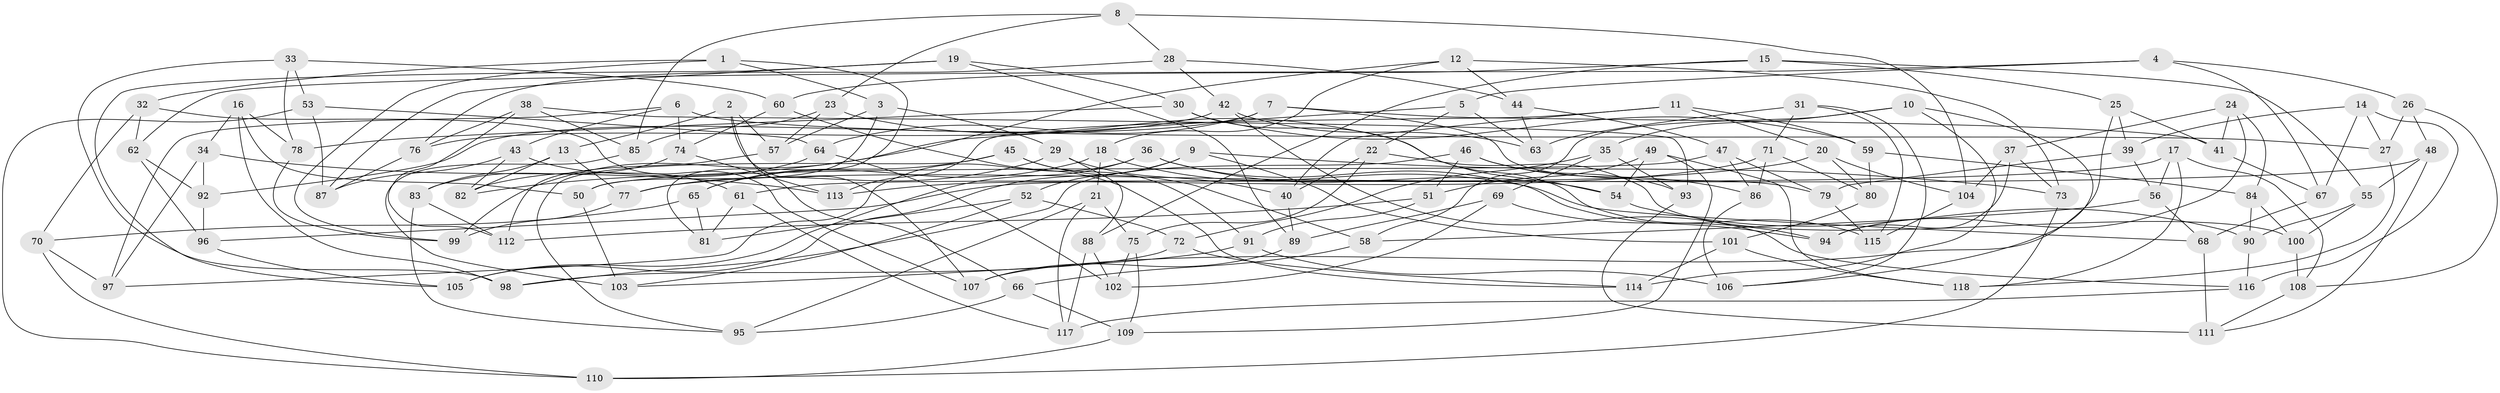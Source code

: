 // coarse degree distribution, {4: 0.7323943661971831, 9: 0.056338028169014086, 12: 0.028169014084507043, 8: 0.04225352112676056, 10: 0.028169014084507043, 11: 0.014084507042253521, 7: 0.014084507042253521, 3: 0.08450704225352113}
// Generated by graph-tools (version 1.1) at 2025/53/03/04/25 22:53:35]
// undirected, 118 vertices, 236 edges
graph export_dot {
  node [color=gray90,style=filled];
  1;
  2;
  3;
  4;
  5;
  6;
  7;
  8;
  9;
  10;
  11;
  12;
  13;
  14;
  15;
  16;
  17;
  18;
  19;
  20;
  21;
  22;
  23;
  24;
  25;
  26;
  27;
  28;
  29;
  30;
  31;
  32;
  33;
  34;
  35;
  36;
  37;
  38;
  39;
  40;
  41;
  42;
  43;
  44;
  45;
  46;
  47;
  48;
  49;
  50;
  51;
  52;
  53;
  54;
  55;
  56;
  57;
  58;
  59;
  60;
  61;
  62;
  63;
  64;
  65;
  66;
  67;
  68;
  69;
  70;
  71;
  72;
  73;
  74;
  75;
  76;
  77;
  78;
  79;
  80;
  81;
  82;
  83;
  84;
  85;
  86;
  87;
  88;
  89;
  90;
  91;
  92;
  93;
  94;
  95;
  96;
  97;
  98;
  99;
  100;
  101;
  102;
  103;
  104;
  105;
  106;
  107;
  108;
  109;
  110;
  111;
  112;
  113;
  114;
  115;
  116;
  117;
  118;
  1 -- 81;
  1 -- 99;
  1 -- 32;
  1 -- 3;
  2 -- 107;
  2 -- 66;
  2 -- 13;
  2 -- 57;
  3 -- 29;
  3 -- 57;
  3 -- 50;
  4 -- 62;
  4 -- 26;
  4 -- 67;
  4 -- 5;
  5 -- 82;
  5 -- 22;
  5 -- 63;
  6 -- 27;
  6 -- 74;
  6 -- 43;
  6 -- 97;
  7 -- 64;
  7 -- 92;
  7 -- 41;
  7 -- 79;
  8 -- 28;
  8 -- 85;
  8 -- 104;
  8 -- 23;
  9 -- 73;
  9 -- 105;
  9 -- 52;
  9 -- 101;
  10 -- 114;
  10 -- 106;
  10 -- 35;
  10 -- 58;
  11 -- 113;
  11 -- 40;
  11 -- 20;
  11 -- 59;
  12 -- 18;
  12 -- 73;
  12 -- 44;
  12 -- 99;
  13 -- 77;
  13 -- 83;
  13 -- 82;
  14 -- 67;
  14 -- 39;
  14 -- 116;
  14 -- 27;
  15 -- 25;
  15 -- 88;
  15 -- 60;
  15 -- 55;
  16 -- 50;
  16 -- 34;
  16 -- 98;
  16 -- 78;
  17 -- 61;
  17 -- 108;
  17 -- 118;
  17 -- 56;
  18 -- 65;
  18 -- 21;
  18 -- 68;
  19 -- 105;
  19 -- 89;
  19 -- 30;
  19 -- 87;
  20 -- 80;
  20 -- 104;
  20 -- 77;
  21 -- 117;
  21 -- 75;
  21 -- 95;
  22 -- 75;
  22 -- 100;
  22 -- 40;
  23 -- 85;
  23 -- 57;
  23 -- 54;
  24 -- 37;
  24 -- 41;
  24 -- 84;
  24 -- 94;
  25 -- 107;
  25 -- 41;
  25 -- 39;
  26 -- 48;
  26 -- 108;
  26 -- 27;
  27 -- 118;
  28 -- 76;
  28 -- 44;
  28 -- 42;
  29 -- 40;
  29 -- 88;
  29 -- 77;
  30 -- 78;
  30 -- 59;
  30 -- 115;
  31 -- 115;
  31 -- 71;
  31 -- 106;
  31 -- 63;
  32 -- 62;
  32 -- 107;
  32 -- 70;
  33 -- 78;
  33 -- 98;
  33 -- 60;
  33 -- 53;
  34 -- 97;
  34 -- 113;
  34 -- 92;
  35 -- 93;
  35 -- 72;
  35 -- 69;
  36 -- 105;
  36 -- 97;
  36 -- 54;
  36 -- 94;
  37 -- 104;
  37 -- 73;
  37 -- 94;
  38 -- 76;
  38 -- 85;
  38 -- 93;
  38 -- 112;
  39 -- 79;
  39 -- 56;
  40 -- 89;
  41 -- 67;
  42 -- 76;
  42 -- 63;
  42 -- 116;
  43 -- 82;
  43 -- 87;
  43 -- 61;
  44 -- 47;
  44 -- 63;
  45 -- 91;
  45 -- 58;
  45 -- 95;
  45 -- 65;
  46 -- 86;
  46 -- 51;
  46 -- 93;
  46 -- 98;
  47 -- 79;
  47 -- 86;
  47 -- 50;
  48 -- 96;
  48 -- 55;
  48 -- 111;
  49 -- 51;
  49 -- 118;
  49 -- 54;
  49 -- 109;
  50 -- 103;
  51 -- 112;
  51 -- 91;
  52 -- 81;
  52 -- 72;
  52 -- 103;
  53 -- 87;
  53 -- 64;
  53 -- 110;
  54 -- 90;
  55 -- 100;
  55 -- 90;
  56 -- 58;
  56 -- 68;
  57 -- 112;
  58 -- 66;
  59 -- 80;
  59 -- 84;
  60 -- 74;
  60 -- 114;
  61 -- 117;
  61 -- 81;
  62 -- 96;
  62 -- 92;
  64 -- 102;
  64 -- 82;
  65 -- 81;
  65 -- 70;
  66 -- 95;
  66 -- 109;
  67 -- 68;
  68 -- 111;
  69 -- 94;
  69 -- 102;
  69 -- 89;
  70 -- 110;
  70 -- 97;
  71 -- 80;
  71 -- 86;
  71 -- 113;
  72 -- 98;
  72 -- 114;
  73 -- 110;
  74 -- 113;
  74 -- 83;
  75 -- 109;
  75 -- 102;
  76 -- 87;
  77 -- 99;
  78 -- 99;
  79 -- 115;
  80 -- 101;
  83 -- 112;
  83 -- 95;
  84 -- 100;
  84 -- 90;
  85 -- 103;
  86 -- 106;
  88 -- 102;
  88 -- 117;
  89 -- 107;
  90 -- 116;
  91 -- 103;
  91 -- 106;
  92 -- 96;
  93 -- 111;
  96 -- 105;
  100 -- 108;
  101 -- 118;
  101 -- 114;
  104 -- 115;
  108 -- 111;
  109 -- 110;
  116 -- 117;
}
